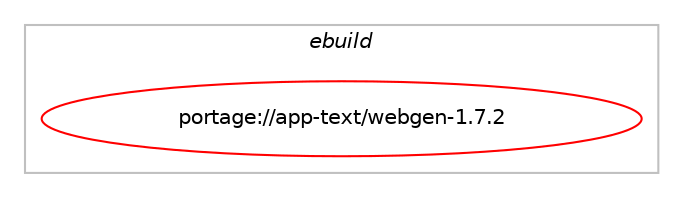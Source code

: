 digraph prolog {

# *************
# Graph options
# *************

newrank=true;
concentrate=true;
compound=true;
graph [rankdir=LR,fontname=Helvetica,fontsize=10,ranksep=1.5];#, ranksep=2.5, nodesep=0.2];
edge  [arrowhead=vee];
node  [fontname=Helvetica,fontsize=10];

# **********
# The ebuild
# **********

subgraph cluster_leftcol {
color=gray;
label=<<i>ebuild</i>>;
id [label="portage://app-text/webgen-1.7.2", color=red, width=4, href="../app-text/webgen-1.7.2.svg"];
}

# ****************
# The dependencies
# ****************

subgraph cluster_midcol {
color=gray;
label=<<i>dependencies</i>>;
subgraph cluster_compile {
fillcolor="#eeeeee";
style=filled;
label=<<i>compile</i>>;
# *** BEGIN UNKNOWN DEPENDENCY TYPE (TODO) ***
# id -> equal(use_conditional_group(positive,ruby_targets_ruby31,portage://app-text/webgen-1.7.2,[package_dependency(portage://app-text/webgen-1.7.2,install,no,dev-lang,ruby,none,[,,],[slot(3.1)],[])]))
# *** END UNKNOWN DEPENDENCY TYPE (TODO) ***

# *** BEGIN UNKNOWN DEPENDENCY TYPE (TODO) ***
# id -> equal(use_conditional_group(positive,ruby_targets_ruby31,portage://app-text/webgen-1.7.2,[package_dependency(portage://app-text/webgen-1.7.2,install,no,virtual,rubygems,none,[,,],[],[use(enable(ruby_targets_ruby31),negative)])]))
# *** END UNKNOWN DEPENDENCY TYPE (TODO) ***

# *** BEGIN UNKNOWN DEPENDENCY TYPE (TODO) ***
# id -> equal(use_conditional_group(positive,ruby_targets_ruby32,portage://app-text/webgen-1.7.2,[package_dependency(portage://app-text/webgen-1.7.2,install,no,dev-lang,ruby,none,[,,],[slot(3.2)],[])]))
# *** END UNKNOWN DEPENDENCY TYPE (TODO) ***

# *** BEGIN UNKNOWN DEPENDENCY TYPE (TODO) ***
# id -> equal(use_conditional_group(positive,ruby_targets_ruby32,portage://app-text/webgen-1.7.2,[package_dependency(portage://app-text/webgen-1.7.2,install,no,virtual,rubygems,none,[,,],[],[use(enable(ruby_targets_ruby32),negative)])]))
# *** END UNKNOWN DEPENDENCY TYPE (TODO) ***

}
subgraph cluster_compileandrun {
fillcolor="#eeeeee";
style=filled;
label=<<i>compile and run</i>>;
}
subgraph cluster_run {
fillcolor="#eeeeee";
style=filled;
label=<<i>run</i>>;
# *** BEGIN UNKNOWN DEPENDENCY TYPE (TODO) ***
# id -> equal(use_conditional_group(positive,ruby_targets_ruby31,portage://app-text/webgen-1.7.2,[package_dependency(portage://app-text/webgen-1.7.2,run,no,dev-lang,ruby,none,[,,],[slot(3.1)],[])]))
# *** END UNKNOWN DEPENDENCY TYPE (TODO) ***

# *** BEGIN UNKNOWN DEPENDENCY TYPE (TODO) ***
# id -> equal(use_conditional_group(positive,ruby_targets_ruby31,portage://app-text/webgen-1.7.2,[package_dependency(portage://app-text/webgen-1.7.2,run,no,dev-ruby,cmdparse,greaterequal,[3.0.1,,,3.0.1],[slot(3)],[use(enable(ruby_targets_ruby31),negative)]),package_dependency(portage://app-text/webgen-1.7.2,run,no,dev-ruby,systemu,greaterequal,[2.5,,,2.5],[],[use(enable(ruby_targets_ruby31),negative)]),package_dependency(portage://app-text/webgen-1.7.2,run,no,dev-ruby,systemu,equal,[2*,,,2*],[],[use(enable(ruby_targets_ruby31),negative)]),package_dependency(portage://app-text/webgen-1.7.2,run,no,dev-ruby,kramdown,greaterequal,[2.3,,,2.3],[slot(2)],[use(enable(ruby_targets_ruby31),negative)]),use_conditional_group(positive,builder,portage://app-text/webgen-1.7.2,[package_dependency(portage://app-text/webgen-1.7.2,run,no,dev-ruby,builder,greaterequal,[2.1.0,,,2.1.0],any_different_slot,[use(enable(ruby_targets_ruby31),negative)])]),use_conditional_group(positive,highlight,portage://app-text/webgen-1.7.2,[package_dependency(portage://app-text/webgen-1.7.2,run,no,dev-ruby,coderay,greaterequal,[1.0,,,1.0],[],[use(enable(ruby_targets_ruby31),negative)])]),use_conditional_group(positive,markdown,portage://app-text/webgen-1.7.2,[package_dependency(portage://app-text/webgen-1.7.2,run,no,dev-ruby,maruku,none,[,,],[],[use(enable(ruby_targets_ruby31),negative)])])]))
# *** END UNKNOWN DEPENDENCY TYPE (TODO) ***

# *** BEGIN UNKNOWN DEPENDENCY TYPE (TODO) ***
# id -> equal(use_conditional_group(positive,ruby_targets_ruby31,portage://app-text/webgen-1.7.2,[package_dependency(portage://app-text/webgen-1.7.2,run,no,virtual,rubygems,none,[,,],[],[use(enable(ruby_targets_ruby31),negative)])]))
# *** END UNKNOWN DEPENDENCY TYPE (TODO) ***

# *** BEGIN UNKNOWN DEPENDENCY TYPE (TODO) ***
# id -> equal(use_conditional_group(positive,ruby_targets_ruby32,portage://app-text/webgen-1.7.2,[package_dependency(portage://app-text/webgen-1.7.2,run,no,dev-lang,ruby,none,[,,],[slot(3.2)],[])]))
# *** END UNKNOWN DEPENDENCY TYPE (TODO) ***

# *** BEGIN UNKNOWN DEPENDENCY TYPE (TODO) ***
# id -> equal(use_conditional_group(positive,ruby_targets_ruby32,portage://app-text/webgen-1.7.2,[package_dependency(portage://app-text/webgen-1.7.2,run,no,dev-ruby,cmdparse,greaterequal,[3.0.1,,,3.0.1],[slot(3)],[use(enable(ruby_targets_ruby32),negative)]),package_dependency(portage://app-text/webgen-1.7.2,run,no,dev-ruby,systemu,greaterequal,[2.5,,,2.5],[],[use(enable(ruby_targets_ruby32),negative)]),package_dependency(portage://app-text/webgen-1.7.2,run,no,dev-ruby,systemu,equal,[2*,,,2*],[],[use(enable(ruby_targets_ruby32),negative)]),package_dependency(portage://app-text/webgen-1.7.2,run,no,dev-ruby,kramdown,greaterequal,[2.3,,,2.3],[slot(2)],[use(enable(ruby_targets_ruby32),negative)]),use_conditional_group(positive,builder,portage://app-text/webgen-1.7.2,[package_dependency(portage://app-text/webgen-1.7.2,run,no,dev-ruby,builder,greaterequal,[2.1.0,,,2.1.0],any_different_slot,[use(enable(ruby_targets_ruby32),negative)])]),use_conditional_group(positive,highlight,portage://app-text/webgen-1.7.2,[package_dependency(portage://app-text/webgen-1.7.2,run,no,dev-ruby,coderay,greaterequal,[1.0,,,1.0],[],[use(enable(ruby_targets_ruby32),negative)])]),use_conditional_group(positive,markdown,portage://app-text/webgen-1.7.2,[package_dependency(portage://app-text/webgen-1.7.2,run,no,dev-ruby,maruku,none,[,,],[],[use(enable(ruby_targets_ruby32),negative)])])]))
# *** END UNKNOWN DEPENDENCY TYPE (TODO) ***

# *** BEGIN UNKNOWN DEPENDENCY TYPE (TODO) ***
# id -> equal(use_conditional_group(positive,ruby_targets_ruby32,portage://app-text/webgen-1.7.2,[package_dependency(portage://app-text/webgen-1.7.2,run,no,virtual,rubygems,none,[,,],[],[use(enable(ruby_targets_ruby32),negative)])]))
# *** END UNKNOWN DEPENDENCY TYPE (TODO) ***

}
}

# **************
# The candidates
# **************

subgraph cluster_choices {
rank=same;
color=gray;
label=<<i>candidates</i>>;

}

}
